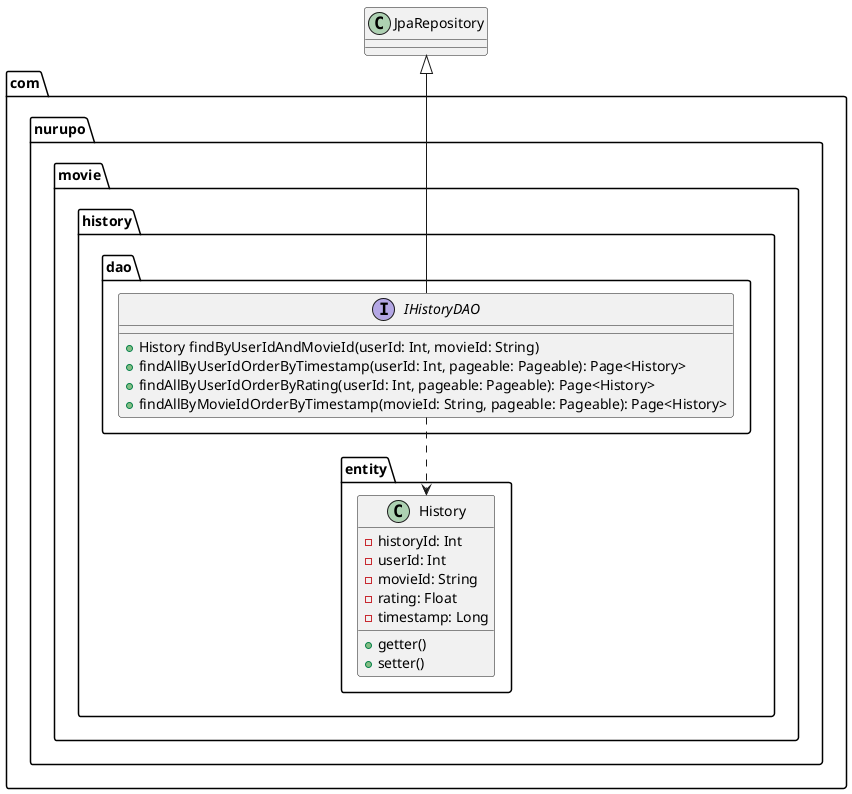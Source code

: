 @startuml

package com.nurupo.movie.history.entity {
    class History {
        -historyId: Int
        -userId: Int
        -movieId: String
        -rating: Float
        -timestamp: Long
        +getter()
        +setter()
    }
}

package com.nurupo.movie.history.dao {
    interface IHistoryDAO {
        +History findByUserIdAndMovieId(userId: Int, movieId: String)
        +findAllByUserIdOrderByTimestamp(userId: Int, pageable: Pageable): Page<History>
        +findAllByUserIdOrderByRating(userId: Int, pageable: Pageable): Page<History>
        +findAllByMovieIdOrderByTimestamp(movieId: String, pageable: Pageable): Page<History>
    }
}

JpaRepository <|-- IHistoryDAO
IHistoryDAO ..> History

@enduml